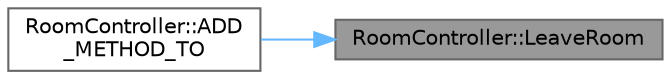 digraph "RoomController::LeaveRoom"
{
 // LATEX_PDF_SIZE
  bgcolor="transparent";
  edge [fontname=Helvetica,fontsize=10,labelfontname=Helvetica,labelfontsize=10];
  node [fontname=Helvetica,fontsize=10,shape=box,height=0.2,width=0.4];
  rankdir="RL";
  Node1 [id="Node000001",label="RoomController::LeaveRoom",height=0.2,width=0.4,color="gray40", fillcolor="grey60", style="filled", fontcolor="black",tooltip="Обрабатывает запрос на выход из комнаты."];
  Node1 -> Node2 [id="edge1_Node000001_Node000002",dir="back",color="steelblue1",style="solid",tooltip=" "];
  Node2 [id="Node000002",label="RoomController::ADD\l_METHOD_TO",height=0.2,width=0.4,color="grey40", fillcolor="white", style="filled",URL="$class_room_controller.html#ae10a66ffad8b2d10907c64713ed83fa3",tooltip="Регистрирует метод LeaveRoom для обработки POST-запросов на маршруте ROOM_LEAVE."];
}
